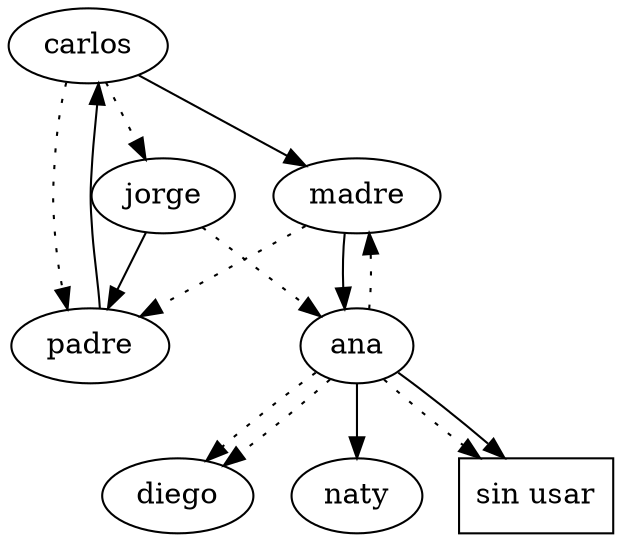 digraph claro  {
	carlos -> madre
	carlos -> padre [style=dotted]
	carlos -> jorge [style=dotted]
	madre -> padre [style=dotted]
	madre -> ana
	ana -> diego [style=dotted]
	ana -> diego [style=dotted]
	ana -> madre [style=dotted]
	ana -> naty
	"sin usar" [shape=box]
	ana -> "sin usar" [style=dotted]
	ana -> "sin usar"
	jorge -> padre
	jorge -> ana [style=dotted]	
	padre -> carlos
}